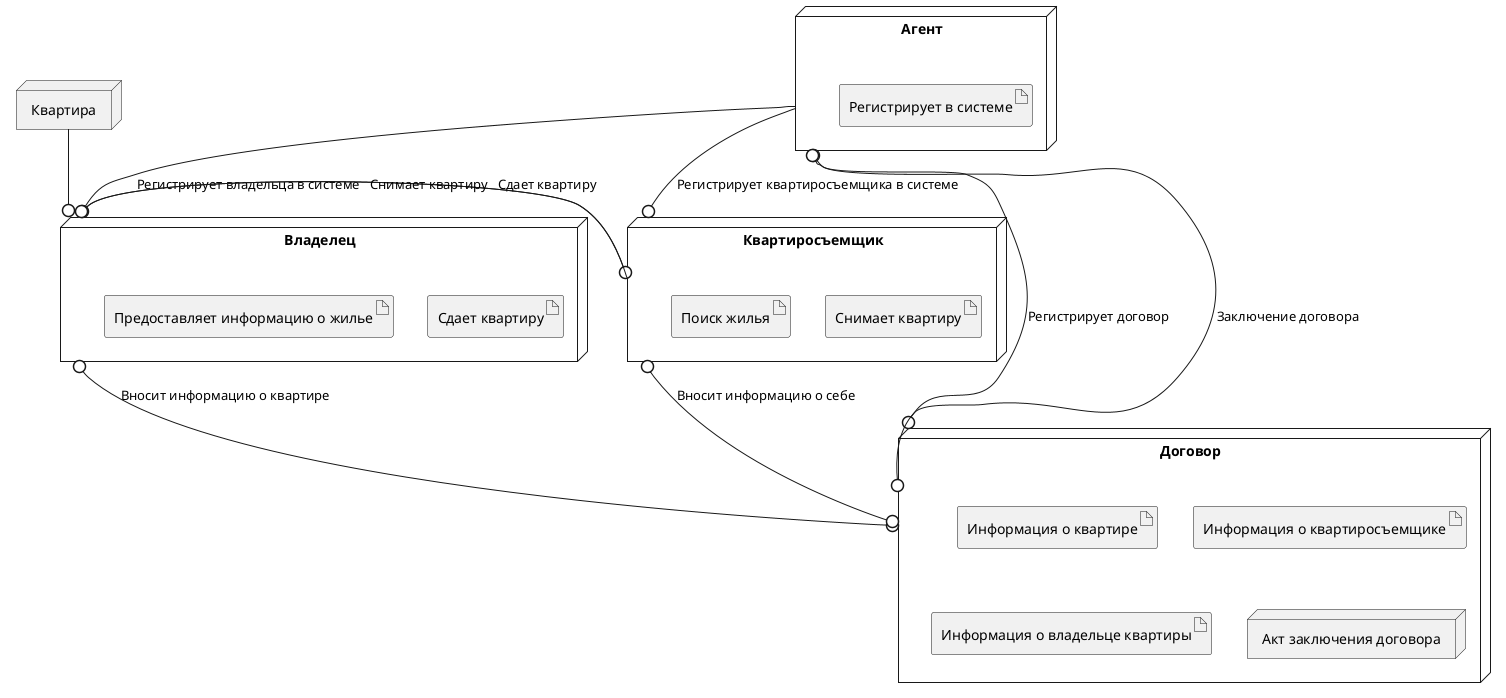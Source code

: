 @startuml razv 
top to bottom direction

node Владелец {
    artifact "Сдает квартиру"
    artifact "Предоставляет информацию о жилье"
}

node Квартиросъемщик {
    artifact "Снимает квартиру"
    artifact "Поиск жилья"
}

node Квартира {

}

node Агент {
    artifact "Регистрирует в системе"
}

node Договор {
    artifact "Информация о квартире"
    artifact "Информация о квартиросъемщике"
    artifact "Информация о владельце квартиры"
    node "Акт заключения договора"
}

Квартира --0 Владелец
Агент 0--0 Договор: Регистрирует договор
Владелец 0--0 Договор: Вносит информацию о квартире
Квартиросъемщик 0--0 Договор: Вносит информацию о себе
Агент 0--0 Договор: Заключение договора
Агент --0 Владелец: Регистрирует владельца в системе
Агент --0 Квартиросъемщик: Регистрирует квартиросъемщика в системе
Владелец --0 Квартиросъемщик: Сдает квартиру
Квартиросъемщик --0 Владелец: Снимает квартиру